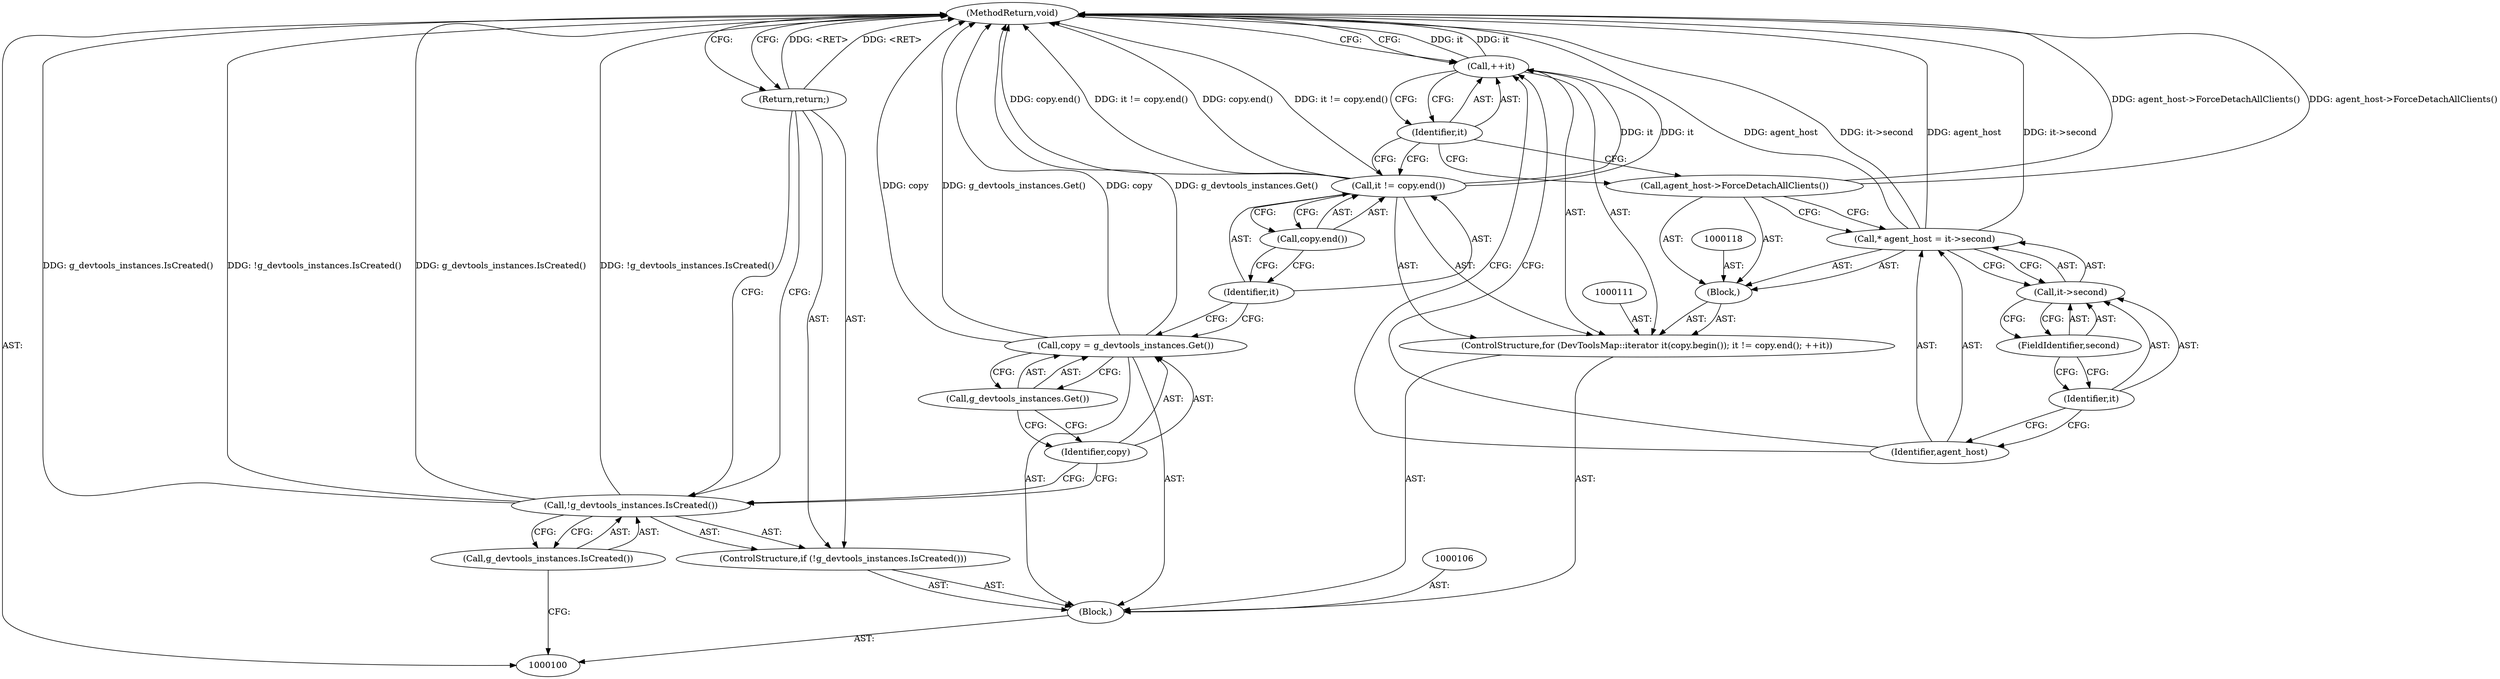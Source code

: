 digraph "1_Chrome_2aec794f26098c7a361c27d7c8f57119631cca8a_6" {
"1000125" [label="(MethodReturn,void)"];
"1000101" [label="(Block,)"];
"1000102" [label="(ControlStructure,if (!g_devtools_instances.IsCreated()))"];
"1000103" [label="(Call,!g_devtools_instances.IsCreated())"];
"1000104" [label="(Call,g_devtools_instances.IsCreated())"];
"1000105" [label="(Return,return;)"];
"1000107" [label="(Call,copy = g_devtools_instances.Get())"];
"1000108" [label="(Identifier,copy)"];
"1000109" [label="(Call,g_devtools_instances.Get())"];
"1000110" [label="(ControlStructure,for (DevToolsMap::iterator it(copy.begin()); it != copy.end(); ++it))"];
"1000112" [label="(Call,it != copy.end())"];
"1000113" [label="(Identifier,it)"];
"1000114" [label="(Call,copy.end())"];
"1000115" [label="(Call,++it)"];
"1000116" [label="(Identifier,it)"];
"1000119" [label="(Call,* agent_host = it->second)"];
"1000120" [label="(Identifier,agent_host)"];
"1000121" [label="(Call,it->second)"];
"1000122" [label="(Identifier,it)"];
"1000123" [label="(FieldIdentifier,second)"];
"1000117" [label="(Block,)"];
"1000124" [label="(Call,agent_host->ForceDetachAllClients())"];
"1000125" -> "1000100"  [label="AST: "];
"1000125" -> "1000105"  [label="CFG: "];
"1000125" -> "1000115"  [label="CFG: "];
"1000107" -> "1000125"  [label="DDG: copy"];
"1000107" -> "1000125"  [label="DDG: g_devtools_instances.Get()"];
"1000103" -> "1000125"  [label="DDG: g_devtools_instances.IsCreated()"];
"1000103" -> "1000125"  [label="DDG: !g_devtools_instances.IsCreated()"];
"1000112" -> "1000125"  [label="DDG: copy.end()"];
"1000112" -> "1000125"  [label="DDG: it != copy.end()"];
"1000119" -> "1000125"  [label="DDG: agent_host"];
"1000119" -> "1000125"  [label="DDG: it->second"];
"1000115" -> "1000125"  [label="DDG: it"];
"1000124" -> "1000125"  [label="DDG: agent_host->ForceDetachAllClients()"];
"1000105" -> "1000125"  [label="DDG: <RET>"];
"1000101" -> "1000100"  [label="AST: "];
"1000102" -> "1000101"  [label="AST: "];
"1000106" -> "1000101"  [label="AST: "];
"1000107" -> "1000101"  [label="AST: "];
"1000110" -> "1000101"  [label="AST: "];
"1000102" -> "1000101"  [label="AST: "];
"1000103" -> "1000102"  [label="AST: "];
"1000105" -> "1000102"  [label="AST: "];
"1000103" -> "1000102"  [label="AST: "];
"1000103" -> "1000104"  [label="CFG: "];
"1000104" -> "1000103"  [label="AST: "];
"1000105" -> "1000103"  [label="CFG: "];
"1000108" -> "1000103"  [label="CFG: "];
"1000103" -> "1000125"  [label="DDG: g_devtools_instances.IsCreated()"];
"1000103" -> "1000125"  [label="DDG: !g_devtools_instances.IsCreated()"];
"1000104" -> "1000103"  [label="AST: "];
"1000104" -> "1000100"  [label="CFG: "];
"1000103" -> "1000104"  [label="CFG: "];
"1000105" -> "1000102"  [label="AST: "];
"1000105" -> "1000103"  [label="CFG: "];
"1000125" -> "1000105"  [label="CFG: "];
"1000105" -> "1000125"  [label="DDG: <RET>"];
"1000107" -> "1000101"  [label="AST: "];
"1000107" -> "1000109"  [label="CFG: "];
"1000108" -> "1000107"  [label="AST: "];
"1000109" -> "1000107"  [label="AST: "];
"1000113" -> "1000107"  [label="CFG: "];
"1000107" -> "1000125"  [label="DDG: copy"];
"1000107" -> "1000125"  [label="DDG: g_devtools_instances.Get()"];
"1000108" -> "1000107"  [label="AST: "];
"1000108" -> "1000103"  [label="CFG: "];
"1000109" -> "1000108"  [label="CFG: "];
"1000109" -> "1000107"  [label="AST: "];
"1000109" -> "1000108"  [label="CFG: "];
"1000107" -> "1000109"  [label="CFG: "];
"1000110" -> "1000101"  [label="AST: "];
"1000111" -> "1000110"  [label="AST: "];
"1000112" -> "1000110"  [label="AST: "];
"1000115" -> "1000110"  [label="AST: "];
"1000117" -> "1000110"  [label="AST: "];
"1000112" -> "1000110"  [label="AST: "];
"1000112" -> "1000114"  [label="CFG: "];
"1000113" -> "1000112"  [label="AST: "];
"1000114" -> "1000112"  [label="AST: "];
"1000116" -> "1000112"  [label="CFG: "];
"1000112" -> "1000125"  [label="DDG: copy.end()"];
"1000112" -> "1000125"  [label="DDG: it != copy.end()"];
"1000112" -> "1000115"  [label="DDG: it"];
"1000113" -> "1000112"  [label="AST: "];
"1000113" -> "1000107"  [label="CFG: "];
"1000114" -> "1000113"  [label="CFG: "];
"1000114" -> "1000112"  [label="AST: "];
"1000114" -> "1000113"  [label="CFG: "];
"1000112" -> "1000114"  [label="CFG: "];
"1000115" -> "1000110"  [label="AST: "];
"1000115" -> "1000116"  [label="CFG: "];
"1000116" -> "1000115"  [label="AST: "];
"1000120" -> "1000115"  [label="CFG: "];
"1000125" -> "1000115"  [label="CFG: "];
"1000115" -> "1000125"  [label="DDG: it"];
"1000112" -> "1000115"  [label="DDG: it"];
"1000116" -> "1000115"  [label="AST: "];
"1000116" -> "1000112"  [label="CFG: "];
"1000116" -> "1000124"  [label="CFG: "];
"1000115" -> "1000116"  [label="CFG: "];
"1000119" -> "1000117"  [label="AST: "];
"1000119" -> "1000121"  [label="CFG: "];
"1000120" -> "1000119"  [label="AST: "];
"1000121" -> "1000119"  [label="AST: "];
"1000124" -> "1000119"  [label="CFG: "];
"1000119" -> "1000125"  [label="DDG: agent_host"];
"1000119" -> "1000125"  [label="DDG: it->second"];
"1000120" -> "1000119"  [label="AST: "];
"1000120" -> "1000115"  [label="CFG: "];
"1000122" -> "1000120"  [label="CFG: "];
"1000121" -> "1000119"  [label="AST: "];
"1000121" -> "1000123"  [label="CFG: "];
"1000122" -> "1000121"  [label="AST: "];
"1000123" -> "1000121"  [label="AST: "];
"1000119" -> "1000121"  [label="CFG: "];
"1000122" -> "1000121"  [label="AST: "];
"1000122" -> "1000120"  [label="CFG: "];
"1000123" -> "1000122"  [label="CFG: "];
"1000123" -> "1000121"  [label="AST: "];
"1000123" -> "1000122"  [label="CFG: "];
"1000121" -> "1000123"  [label="CFG: "];
"1000117" -> "1000110"  [label="AST: "];
"1000118" -> "1000117"  [label="AST: "];
"1000119" -> "1000117"  [label="AST: "];
"1000124" -> "1000117"  [label="AST: "];
"1000124" -> "1000117"  [label="AST: "];
"1000124" -> "1000119"  [label="CFG: "];
"1000116" -> "1000124"  [label="CFG: "];
"1000124" -> "1000125"  [label="DDG: agent_host->ForceDetachAllClients()"];
}
